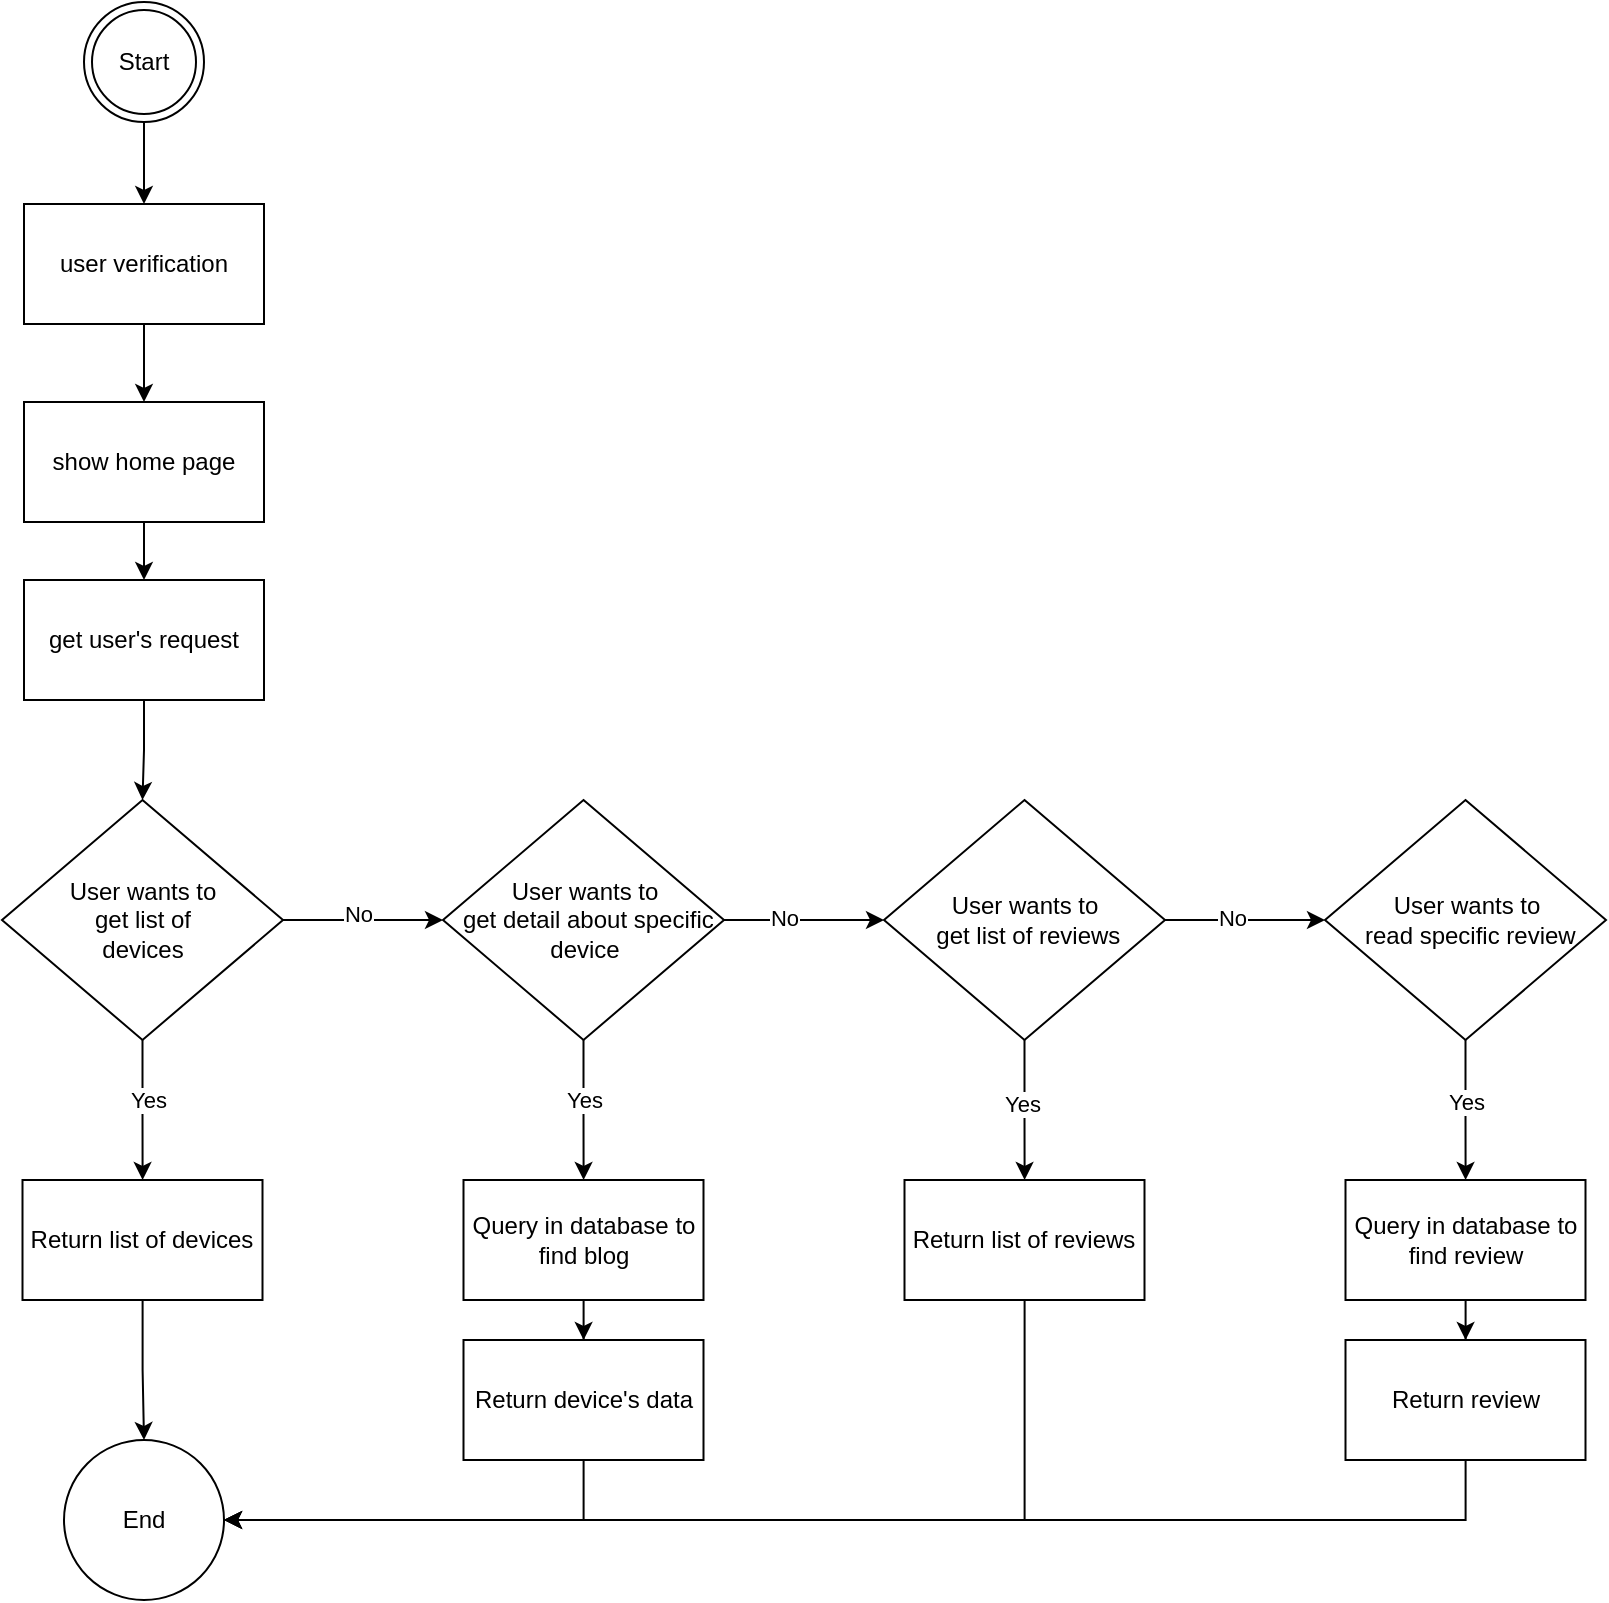 <mxfile version="24.8.6">
  <diagram id="C5RBs43oDa-KdzZeNtuy" name="Page-1">
    <mxGraphModel dx="1050" dy="530" grid="1" gridSize="10" guides="1" tooltips="1" connect="1" arrows="1" fold="1" page="1" pageScale="1" pageWidth="827" pageHeight="1169" math="0" shadow="0">
      <root>
        <mxCell id="WIyWlLk6GJQsqaUBKTNV-0" />
        <mxCell id="WIyWlLk6GJQsqaUBKTNV-1" parent="WIyWlLk6GJQsqaUBKTNV-0" />
        <mxCell id="RUBS9IUcs-Wi7rJqknGV-4" value="" style="edgeStyle=orthogonalEdgeStyle;rounded=0;orthogonalLoop=1;jettySize=auto;html=1;" parent="WIyWlLk6GJQsqaUBKTNV-1" source="RUBS9IUcs-Wi7rJqknGV-2" target="RUBS9IUcs-Wi7rJqknGV-3" edge="1">
          <mxGeometry relative="1" as="geometry" />
        </mxCell>
        <mxCell id="RUBS9IUcs-Wi7rJqknGV-2" value="Start" style="ellipse;shape=doubleEllipse;html=1;dashed=0;whiteSpace=wrap;aspect=fixed;" parent="WIyWlLk6GJQsqaUBKTNV-1" vertex="1">
          <mxGeometry x="54" y="10" width="60" height="60" as="geometry" />
        </mxCell>
        <mxCell id="4fwQTI38E1IYwodKenYu-1" value="" style="edgeStyle=orthogonalEdgeStyle;rounded=0;orthogonalLoop=1;jettySize=auto;html=1;" edge="1" parent="WIyWlLk6GJQsqaUBKTNV-1" source="RUBS9IUcs-Wi7rJqknGV-3" target="4fwQTI38E1IYwodKenYu-0">
          <mxGeometry relative="1" as="geometry" />
        </mxCell>
        <mxCell id="RUBS9IUcs-Wi7rJqknGV-3" value="&lt;div style=&quot;text-align: left;&quot;&gt;&lt;span style=&quot;background-color: initial;&quot;&gt;user verification&lt;/span&gt;&lt;/div&gt;" style="whiteSpace=wrap;html=1;dashed=0;" parent="WIyWlLk6GJQsqaUBKTNV-1" vertex="1">
          <mxGeometry x="24" y="111" width="120" height="60" as="geometry" />
        </mxCell>
        <mxCell id="RUBS9IUcs-Wi7rJqknGV-20" value="" style="edgeStyle=orthogonalEdgeStyle;rounded=0;orthogonalLoop=1;jettySize=auto;html=1;" parent="WIyWlLk6GJQsqaUBKTNV-1" source="RUBS9IUcs-Wi7rJqknGV-7" target="RUBS9IUcs-Wi7rJqknGV-11" edge="1">
          <mxGeometry relative="1" as="geometry" />
        </mxCell>
        <mxCell id="RUBS9IUcs-Wi7rJqknGV-7" value="get user&#39;s request" style="whiteSpace=wrap;html=1;dashed=0;" parent="WIyWlLk6GJQsqaUBKTNV-1" vertex="1">
          <mxGeometry x="24" y="299" width="120" height="60" as="geometry" />
        </mxCell>
        <mxCell id="RUBS9IUcs-Wi7rJqknGV-15" value="" style="edgeStyle=orthogonalEdgeStyle;rounded=0;orthogonalLoop=1;jettySize=auto;html=1;" parent="WIyWlLk6GJQsqaUBKTNV-1" source="RUBS9IUcs-Wi7rJqknGV-11" target="RUBS9IUcs-Wi7rJqknGV-14" edge="1">
          <mxGeometry relative="1" as="geometry" />
        </mxCell>
        <mxCell id="RUBS9IUcs-Wi7rJqknGV-29" value="Yes" style="edgeLabel;html=1;align=center;verticalAlign=middle;resizable=0;points=[];" parent="RUBS9IUcs-Wi7rJqknGV-15" vertex="1" connectable="0">
          <mxGeometry x="-0.152" y="2" relative="1" as="geometry">
            <mxPoint as="offset" />
          </mxGeometry>
        </mxCell>
        <mxCell id="RUBS9IUcs-Wi7rJqknGV-36" value="" style="edgeStyle=orthogonalEdgeStyle;rounded=0;orthogonalLoop=1;jettySize=auto;html=1;" parent="WIyWlLk6GJQsqaUBKTNV-1" source="RUBS9IUcs-Wi7rJqknGV-11" target="RUBS9IUcs-Wi7rJqknGV-35" edge="1">
          <mxGeometry relative="1" as="geometry" />
        </mxCell>
        <mxCell id="RUBS9IUcs-Wi7rJqknGV-39" value="No" style="edgeLabel;html=1;align=center;verticalAlign=middle;resizable=0;points=[];" parent="RUBS9IUcs-Wi7rJqknGV-36" vertex="1" connectable="0">
          <mxGeometry x="-0.092" y="3" relative="1" as="geometry">
            <mxPoint x="1" as="offset" />
          </mxGeometry>
        </mxCell>
        <mxCell id="RUBS9IUcs-Wi7rJqknGV-11" value="&lt;font style=&quot;font-size: 12px;&quot;&gt;User wants&amp;nbsp;&lt;/font&gt;&lt;span style=&quot;background-color: initial;&quot;&gt;to&lt;/span&gt;&lt;div&gt;&lt;div&gt;&lt;font style=&quot;font-size: 12px;&quot;&gt;&amp;nbsp;get list of&amp;nbsp;&lt;/font&gt;&lt;/div&gt;&lt;div&gt;&lt;font style=&quot;font-size: 12px;&quot;&gt;devices&lt;/font&gt;&lt;/div&gt;&lt;/div&gt;" style="rhombus;whiteSpace=wrap;html=1;dashed=0;" parent="WIyWlLk6GJQsqaUBKTNV-1" vertex="1">
          <mxGeometry x="13" y="409" width="140.5" height="120" as="geometry" />
        </mxCell>
        <mxCell id="RUBS9IUcs-Wi7rJqknGV-22" value="" style="edgeStyle=orthogonalEdgeStyle;rounded=0;orthogonalLoop=1;jettySize=auto;html=1;" parent="WIyWlLk6GJQsqaUBKTNV-1" source="RUBS9IUcs-Wi7rJqknGV-14" target="RUBS9IUcs-Wi7rJqknGV-21" edge="1">
          <mxGeometry relative="1" as="geometry" />
        </mxCell>
        <mxCell id="RUBS9IUcs-Wi7rJqknGV-14" value="Return list of devices" style="whiteSpace=wrap;html=1;dashed=0;" parent="WIyWlLk6GJQsqaUBKTNV-1" vertex="1">
          <mxGeometry x="23.25" y="599" width="120" height="60" as="geometry" />
        </mxCell>
        <mxCell id="RUBS9IUcs-Wi7rJqknGV-21" value="End" style="ellipse;whiteSpace=wrap;html=1;dashed=0;" parent="WIyWlLk6GJQsqaUBKTNV-1" vertex="1">
          <mxGeometry x="44" y="729" width="80" height="80" as="geometry" />
        </mxCell>
        <mxCell id="RUBS9IUcs-Wi7rJqknGV-59" value="" style="edgeStyle=orthogonalEdgeStyle;rounded=0;orthogonalLoop=1;jettySize=auto;html=1;" parent="WIyWlLk6GJQsqaUBKTNV-1" source="RUBS9IUcs-Wi7rJqknGV-35" target="RUBS9IUcs-Wi7rJqknGV-58" edge="1">
          <mxGeometry relative="1" as="geometry" />
        </mxCell>
        <mxCell id="RUBS9IUcs-Wi7rJqknGV-60" value="Yes" style="edgeLabel;html=1;align=center;verticalAlign=middle;resizable=0;points=[];" parent="RUBS9IUcs-Wi7rJqknGV-59" vertex="1" connectable="0">
          <mxGeometry x="0.078" y="3" relative="1" as="geometry">
            <mxPoint x="-3" y="-8" as="offset" />
          </mxGeometry>
        </mxCell>
        <mxCell id="RUBS9IUcs-Wi7rJqknGV-104" value="" style="edgeStyle=orthogonalEdgeStyle;rounded=0;orthogonalLoop=1;jettySize=auto;html=1;" parent="WIyWlLk6GJQsqaUBKTNV-1" source="RUBS9IUcs-Wi7rJqknGV-35" target="RUBS9IUcs-Wi7rJqknGV-103" edge="1">
          <mxGeometry relative="1" as="geometry" />
        </mxCell>
        <mxCell id="RUBS9IUcs-Wi7rJqknGV-105" value="No" style="edgeLabel;html=1;align=center;verticalAlign=middle;resizable=0;points=[];" parent="RUBS9IUcs-Wi7rJqknGV-104" vertex="1" connectable="0">
          <mxGeometry x="-0.245" y="1" relative="1" as="geometry">
            <mxPoint as="offset" />
          </mxGeometry>
        </mxCell>
        <mxCell id="RUBS9IUcs-Wi7rJqknGV-35" value="&lt;font style=&quot;font-size: 12px;&quot;&gt;User wants&amp;nbsp;&lt;/font&gt;&lt;span style=&quot;background-color: initial;&quot;&gt;to&lt;/span&gt;&lt;div&gt;&lt;div&gt;&lt;font style=&quot;font-size: 12px;&quot;&gt;&amp;nbsp;get detail about specific device&lt;/font&gt;&lt;/div&gt;&lt;/div&gt;" style="rhombus;whiteSpace=wrap;html=1;dashed=0;" parent="WIyWlLk6GJQsqaUBKTNV-1" vertex="1">
          <mxGeometry x="233.5" y="409" width="140.5" height="120" as="geometry" />
        </mxCell>
        <mxCell id="RUBS9IUcs-Wi7rJqknGV-42" style="edgeStyle=orthogonalEdgeStyle;rounded=0;orthogonalLoop=1;jettySize=auto;html=1;entryX=1;entryY=0.5;entryDx=0;entryDy=0;" parent="WIyWlLk6GJQsqaUBKTNV-1" source="RUBS9IUcs-Wi7rJqknGV-40" target="RUBS9IUcs-Wi7rJqknGV-21" edge="1">
          <mxGeometry relative="1" as="geometry">
            <Array as="points">
              <mxPoint x="304.25" y="769" />
            </Array>
          </mxGeometry>
        </mxCell>
        <mxCell id="RUBS9IUcs-Wi7rJqknGV-40" value="Return device&#39;s data" style="whiteSpace=wrap;html=1;dashed=0;" parent="WIyWlLk6GJQsqaUBKTNV-1" vertex="1">
          <mxGeometry x="243.75" y="679" width="120" height="60" as="geometry" />
        </mxCell>
        <mxCell id="RUBS9IUcs-Wi7rJqknGV-61" value="" style="edgeStyle=orthogonalEdgeStyle;rounded=0;orthogonalLoop=1;jettySize=auto;html=1;" parent="WIyWlLk6GJQsqaUBKTNV-1" source="RUBS9IUcs-Wi7rJqknGV-58" target="RUBS9IUcs-Wi7rJqknGV-40" edge="1">
          <mxGeometry relative="1" as="geometry" />
        </mxCell>
        <mxCell id="RUBS9IUcs-Wi7rJqknGV-58" value="Query in database to find blog" style="whiteSpace=wrap;html=1;dashed=0;" parent="WIyWlLk6GJQsqaUBKTNV-1" vertex="1">
          <mxGeometry x="243.75" y="599" width="120" height="60" as="geometry" />
        </mxCell>
        <mxCell id="RUBS9IUcs-Wi7rJqknGV-109" value="" style="edgeStyle=orthogonalEdgeStyle;rounded=0;orthogonalLoop=1;jettySize=auto;html=1;" parent="WIyWlLk6GJQsqaUBKTNV-1" source="RUBS9IUcs-Wi7rJqknGV-103" target="RUBS9IUcs-Wi7rJqknGV-108" edge="1">
          <mxGeometry relative="1" as="geometry" />
        </mxCell>
        <mxCell id="RUBS9IUcs-Wi7rJqknGV-111" value="Yes" style="edgeLabel;html=1;align=center;verticalAlign=middle;resizable=0;points=[];" parent="RUBS9IUcs-Wi7rJqknGV-109" vertex="1" connectable="0">
          <mxGeometry x="-0.089" y="-2" relative="1" as="geometry">
            <mxPoint as="offset" />
          </mxGeometry>
        </mxCell>
        <mxCell id="RUBS9IUcs-Wi7rJqknGV-113" value="" style="edgeStyle=orthogonalEdgeStyle;rounded=0;orthogonalLoop=1;jettySize=auto;html=1;" parent="WIyWlLk6GJQsqaUBKTNV-1" source="RUBS9IUcs-Wi7rJqknGV-103" target="RUBS9IUcs-Wi7rJqknGV-112" edge="1">
          <mxGeometry relative="1" as="geometry" />
        </mxCell>
        <mxCell id="RUBS9IUcs-Wi7rJqknGV-120" value="No" style="edgeLabel;html=1;align=center;verticalAlign=middle;resizable=0;points=[];" parent="RUBS9IUcs-Wi7rJqknGV-113" vertex="1" connectable="0">
          <mxGeometry x="-0.166" y="1" relative="1" as="geometry">
            <mxPoint as="offset" />
          </mxGeometry>
        </mxCell>
        <mxCell id="RUBS9IUcs-Wi7rJqknGV-103" value="&lt;font style=&quot;font-size: 12px;&quot;&gt;User wants&amp;nbsp;&lt;/font&gt;&lt;span style=&quot;background-color: initial;&quot;&gt;to&lt;/span&gt;&lt;div&gt;&lt;div&gt;&lt;font style=&quot;font-size: 12px;&quot;&gt;&amp;nbsp;get list of reviews&lt;/font&gt;&lt;/div&gt;&lt;/div&gt;" style="rhombus;whiteSpace=wrap;html=1;dashed=0;" parent="WIyWlLk6GJQsqaUBKTNV-1" vertex="1">
          <mxGeometry x="454" y="409" width="140.5" height="120" as="geometry" />
        </mxCell>
        <mxCell id="RUBS9IUcs-Wi7rJqknGV-110" style="edgeStyle=orthogonalEdgeStyle;rounded=0;orthogonalLoop=1;jettySize=auto;html=1;entryX=1;entryY=0.5;entryDx=0;entryDy=0;" parent="WIyWlLk6GJQsqaUBKTNV-1" source="RUBS9IUcs-Wi7rJqknGV-108" target="RUBS9IUcs-Wi7rJqknGV-21" edge="1">
          <mxGeometry relative="1" as="geometry">
            <Array as="points">
              <mxPoint x="524" y="769" />
            </Array>
          </mxGeometry>
        </mxCell>
        <mxCell id="RUBS9IUcs-Wi7rJqknGV-108" value="Return list of reviews" style="whiteSpace=wrap;html=1;dashed=0;" parent="WIyWlLk6GJQsqaUBKTNV-1" vertex="1">
          <mxGeometry x="464.25" y="599" width="120" height="60" as="geometry" />
        </mxCell>
        <mxCell id="RUBS9IUcs-Wi7rJqknGV-115" value="" style="edgeStyle=orthogonalEdgeStyle;rounded=0;orthogonalLoop=1;jettySize=auto;html=1;" parent="WIyWlLk6GJQsqaUBKTNV-1" source="RUBS9IUcs-Wi7rJqknGV-112" target="RUBS9IUcs-Wi7rJqknGV-114" edge="1">
          <mxGeometry relative="1" as="geometry" />
        </mxCell>
        <mxCell id="RUBS9IUcs-Wi7rJqknGV-116" value="Yes" style="edgeLabel;html=1;align=center;verticalAlign=middle;resizable=0;points=[];" parent="RUBS9IUcs-Wi7rJqknGV-115" vertex="1" connectable="0">
          <mxGeometry x="-0.126" y="3" relative="1" as="geometry">
            <mxPoint x="-3" as="offset" />
          </mxGeometry>
        </mxCell>
        <mxCell id="RUBS9IUcs-Wi7rJqknGV-112" value="&lt;font style=&quot;font-size: 12px;&quot;&gt;User wants&amp;nbsp;&lt;/font&gt;&lt;span style=&quot;background-color: initial;&quot;&gt;to&lt;/span&gt;&lt;div&gt;&lt;div&gt;&lt;font style=&quot;font-size: 12px;&quot;&gt;&amp;nbsp;read specific review&lt;/font&gt;&lt;/div&gt;&lt;/div&gt;" style="rhombus;whiteSpace=wrap;html=1;dashed=0;" parent="WIyWlLk6GJQsqaUBKTNV-1" vertex="1">
          <mxGeometry x="674.5" y="409" width="140.5" height="120" as="geometry" />
        </mxCell>
        <mxCell id="RUBS9IUcs-Wi7rJqknGV-118" value="" style="edgeStyle=orthogonalEdgeStyle;rounded=0;orthogonalLoop=1;jettySize=auto;html=1;" parent="WIyWlLk6GJQsqaUBKTNV-1" source="RUBS9IUcs-Wi7rJqknGV-114" target="RUBS9IUcs-Wi7rJqknGV-117" edge="1">
          <mxGeometry relative="1" as="geometry" />
        </mxCell>
        <mxCell id="RUBS9IUcs-Wi7rJqknGV-114" value="Query in database to find review" style="whiteSpace=wrap;html=1;dashed=0;" parent="WIyWlLk6GJQsqaUBKTNV-1" vertex="1">
          <mxGeometry x="684.75" y="599" width="120" height="60" as="geometry" />
        </mxCell>
        <mxCell id="RUBS9IUcs-Wi7rJqknGV-119" style="edgeStyle=orthogonalEdgeStyle;rounded=0;orthogonalLoop=1;jettySize=auto;html=1;entryX=1;entryY=0.5;entryDx=0;entryDy=0;" parent="WIyWlLk6GJQsqaUBKTNV-1" source="RUBS9IUcs-Wi7rJqknGV-117" target="RUBS9IUcs-Wi7rJqknGV-21" edge="1">
          <mxGeometry relative="1" as="geometry">
            <Array as="points">
              <mxPoint x="745" y="769" />
            </Array>
          </mxGeometry>
        </mxCell>
        <mxCell id="RUBS9IUcs-Wi7rJqknGV-117" value="Return review" style="whiteSpace=wrap;html=1;dashed=0;" parent="WIyWlLk6GJQsqaUBKTNV-1" vertex="1">
          <mxGeometry x="684.75" y="679" width="120" height="60" as="geometry" />
        </mxCell>
        <mxCell id="4fwQTI38E1IYwodKenYu-2" value="" style="edgeStyle=orthogonalEdgeStyle;rounded=0;orthogonalLoop=1;jettySize=auto;html=1;" edge="1" parent="WIyWlLk6GJQsqaUBKTNV-1" source="4fwQTI38E1IYwodKenYu-0" target="RUBS9IUcs-Wi7rJqknGV-7">
          <mxGeometry relative="1" as="geometry" />
        </mxCell>
        <mxCell id="4fwQTI38E1IYwodKenYu-0" value="show home page" style="rounded=0;whiteSpace=wrap;html=1;" vertex="1" parent="WIyWlLk6GJQsqaUBKTNV-1">
          <mxGeometry x="24" y="210" width="120" height="60" as="geometry" />
        </mxCell>
      </root>
    </mxGraphModel>
  </diagram>
</mxfile>
